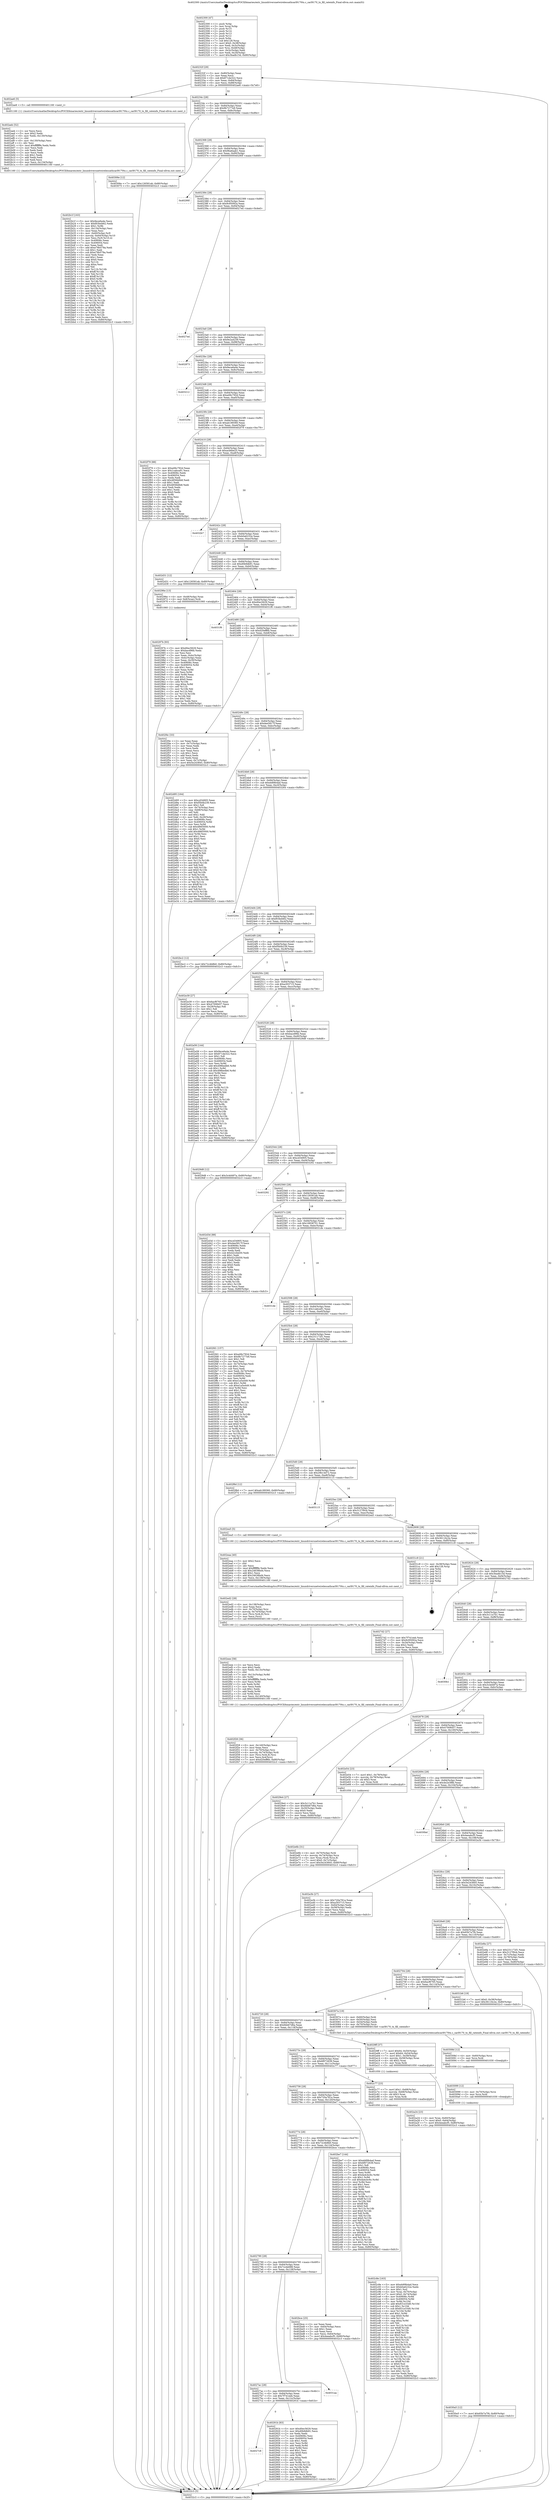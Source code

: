 digraph "0x402300" {
  label = "0x402300 (/mnt/c/Users/mathe/Desktop/tcc/POCII/binaries/extr_linuxdriversnetwirelessathcarl9170tx.c_carl9170_tx_fill_rateinfo_Final-ollvm.out::main(0))"
  labelloc = "t"
  node[shape=record]

  Entry [label="",width=0.3,height=0.3,shape=circle,fillcolor=black,style=filled]
  "0x40232f" [label="{
     0x40232f [29]\l
     | [instrs]\l
     &nbsp;&nbsp;0x40232f \<+3\>: mov -0x80(%rbp),%eax\l
     &nbsp;&nbsp;0x402332 \<+2\>: mov %eax,%ecx\l
     &nbsp;&nbsp;0x402334 \<+6\>: sub $0x871de322,%ecx\l
     &nbsp;&nbsp;0x40233a \<+6\>: mov %eax,-0x84(%rbp)\l
     &nbsp;&nbsp;0x402340 \<+6\>: mov %ecx,-0x88(%rbp)\l
     &nbsp;&nbsp;0x402346 \<+6\>: je 0000000000402ae6 \<main+0x7e6\>\l
  }"]
  "0x402ae6" [label="{
     0x402ae6 [5]\l
     | [instrs]\l
     &nbsp;&nbsp;0x402ae6 \<+5\>: call 0000000000401160 \<next_i\>\l
     | [calls]\l
     &nbsp;&nbsp;0x401160 \{1\} (/mnt/c/Users/mathe/Desktop/tcc/POCII/binaries/extr_linuxdriversnetwirelessathcarl9170tx.c_carl9170_tx_fill_rateinfo_Final-ollvm.out::next_i)\l
  }"]
  "0x40234c" [label="{
     0x40234c [28]\l
     | [instrs]\l
     &nbsp;&nbsp;0x40234c \<+5\>: jmp 0000000000402351 \<main+0x51\>\l
     &nbsp;&nbsp;0x402351 \<+6\>: mov -0x84(%rbp),%eax\l
     &nbsp;&nbsp;0x402357 \<+5\>: sub $0x9b7277e9,%eax\l
     &nbsp;&nbsp;0x40235c \<+6\>: mov %eax,-0x8c(%rbp)\l
     &nbsp;&nbsp;0x402362 \<+6\>: je 000000000040306e \<main+0xd6e\>\l
  }"]
  Exit [label="",width=0.3,height=0.3,shape=circle,fillcolor=black,style=filled,peripheries=2]
  "0x40306e" [label="{
     0x40306e [12]\l
     | [instrs]\l
     &nbsp;&nbsp;0x40306e \<+7\>: movl $0x126581ab,-0x80(%rbp)\l
     &nbsp;&nbsp;0x403075 \<+5\>: jmp 00000000004032c3 \<main+0xfc3\>\l
  }"]
  "0x402368" [label="{
     0x402368 [28]\l
     | [instrs]\l
     &nbsp;&nbsp;0x402368 \<+5\>: jmp 000000000040236d \<main+0x6d\>\l
     &nbsp;&nbsp;0x40236d \<+6\>: mov -0x84(%rbp),%eax\l
     &nbsp;&nbsp;0x402373 \<+5\>: sub $0x9ba6aab1,%eax\l
     &nbsp;&nbsp;0x402378 \<+6\>: mov %eax,-0x90(%rbp)\l
     &nbsp;&nbsp;0x40237e \<+6\>: je 000000000040290f \<main+0x60f\>\l
  }"]
  "0x4030a5" [label="{
     0x4030a5 [12]\l
     | [instrs]\l
     &nbsp;&nbsp;0x4030a5 \<+7\>: movl $0x65b7a7f4,-0x80(%rbp)\l
     &nbsp;&nbsp;0x4030ac \<+5\>: jmp 00000000004032c3 \<main+0xfc3\>\l
  }"]
  "0x40290f" [label="{
     0x40290f\l
  }", style=dashed]
  "0x402384" [label="{
     0x402384 [28]\l
     | [instrs]\l
     &nbsp;&nbsp;0x402384 \<+5\>: jmp 0000000000402389 \<main+0x89\>\l
     &nbsp;&nbsp;0x402389 \<+6\>: mov -0x84(%rbp),%eax\l
     &nbsp;&nbsp;0x40238f \<+5\>: sub $0x9c95092a,%eax\l
     &nbsp;&nbsp;0x402394 \<+6\>: mov %eax,-0x94(%rbp)\l
     &nbsp;&nbsp;0x40239a \<+6\>: je 00000000004027ed \<main+0x4ed\>\l
  }"]
  "0x403099" [label="{
     0x403099 [12]\l
     | [instrs]\l
     &nbsp;&nbsp;0x403099 \<+4\>: mov -0x70(%rbp),%rcx\l
     &nbsp;&nbsp;0x40309d \<+3\>: mov %rcx,%rdi\l
     &nbsp;&nbsp;0x4030a0 \<+5\>: call 0000000000401030 \<free@plt\>\l
     | [calls]\l
     &nbsp;&nbsp;0x401030 \{1\} (unknown)\l
  }"]
  "0x4027ed" [label="{
     0x4027ed\l
  }", style=dashed]
  "0x4023a0" [label="{
     0x4023a0 [28]\l
     | [instrs]\l
     &nbsp;&nbsp;0x4023a0 \<+5\>: jmp 00000000004023a5 \<main+0xa5\>\l
     &nbsp;&nbsp;0x4023a5 \<+6\>: mov -0x84(%rbp),%eax\l
     &nbsp;&nbsp;0x4023ab \<+5\>: sub $0x9e2a4239,%eax\l
     &nbsp;&nbsp;0x4023b0 \<+6\>: mov %eax,-0x98(%rbp)\l
     &nbsp;&nbsp;0x4023b6 \<+6\>: je 0000000000402873 \<main+0x573\>\l
  }"]
  "0x40308d" [label="{
     0x40308d [12]\l
     | [instrs]\l
     &nbsp;&nbsp;0x40308d \<+4\>: mov -0x60(%rbp),%rcx\l
     &nbsp;&nbsp;0x403091 \<+3\>: mov %rcx,%rdi\l
     &nbsp;&nbsp;0x403094 \<+5\>: call 0000000000401030 \<free@plt\>\l
     | [calls]\l
     &nbsp;&nbsp;0x401030 \{1\} (unknown)\l
  }"]
  "0x402873" [label="{
     0x402873\l
  }", style=dashed]
  "0x4023bc" [label="{
     0x4023bc [28]\l
     | [instrs]\l
     &nbsp;&nbsp;0x4023bc \<+5\>: jmp 00000000004023c1 \<main+0xc1\>\l
     &nbsp;&nbsp;0x4023c1 \<+6\>: mov -0x84(%rbp),%eax\l
     &nbsp;&nbsp;0x4023c7 \<+5\>: sub $0x9ece6a4e,%eax\l
     &nbsp;&nbsp;0x4023cc \<+6\>: mov %eax,-0x9c(%rbp)\l
     &nbsp;&nbsp;0x4023d2 \<+6\>: je 0000000000403212 \<main+0xf12\>\l
  }"]
  "0x402f28" [label="{
     0x402f28 [36]\l
     | [instrs]\l
     &nbsp;&nbsp;0x402f28 \<+6\>: mov -0x140(%rbp),%ecx\l
     &nbsp;&nbsp;0x402f2e \<+3\>: imul %eax,%ecx\l
     &nbsp;&nbsp;0x402f31 \<+4\>: mov -0x70(%rbp),%rsi\l
     &nbsp;&nbsp;0x402f35 \<+4\>: movslq -0x74(%rbp),%rdi\l
     &nbsp;&nbsp;0x402f39 \<+4\>: mov (%rsi,%rdi,8),%rsi\l
     &nbsp;&nbsp;0x402f3d \<+3\>: mov %ecx,0x4(%rsi)\l
     &nbsp;&nbsp;0x402f40 \<+7\>: movl $0xd20eff6b,-0x80(%rbp)\l
     &nbsp;&nbsp;0x402f47 \<+5\>: jmp 00000000004032c3 \<main+0xfc3\>\l
  }"]
  "0x403212" [label="{
     0x403212\l
  }", style=dashed]
  "0x4023d8" [label="{
     0x4023d8 [28]\l
     | [instrs]\l
     &nbsp;&nbsp;0x4023d8 \<+5\>: jmp 00000000004023dd \<main+0xdd\>\l
     &nbsp;&nbsp;0x4023dd \<+6\>: mov -0x84(%rbp),%eax\l
     &nbsp;&nbsp;0x4023e3 \<+5\>: sub $0xa06c792d,%eax\l
     &nbsp;&nbsp;0x4023e8 \<+6\>: mov %eax,-0xa0(%rbp)\l
     &nbsp;&nbsp;0x4023ee \<+6\>: je 000000000040329e \<main+0xf9e\>\l
  }"]
  "0x402eee" [label="{
     0x402eee [58]\l
     | [instrs]\l
     &nbsp;&nbsp;0x402eee \<+2\>: xor %ecx,%ecx\l
     &nbsp;&nbsp;0x402ef0 \<+5\>: mov $0x2,%edx\l
     &nbsp;&nbsp;0x402ef5 \<+6\>: mov %edx,-0x13c(%rbp)\l
     &nbsp;&nbsp;0x402efb \<+1\>: cltd\l
     &nbsp;&nbsp;0x402efc \<+7\>: mov -0x13c(%rbp),%r8d\l
     &nbsp;&nbsp;0x402f03 \<+3\>: idiv %r8d\l
     &nbsp;&nbsp;0x402f06 \<+6\>: imul $0xfffffffe,%edx,%edx\l
     &nbsp;&nbsp;0x402f0c \<+3\>: mov %ecx,%r9d\l
     &nbsp;&nbsp;0x402f0f \<+3\>: sub %edx,%r9d\l
     &nbsp;&nbsp;0x402f12 \<+2\>: mov %ecx,%edx\l
     &nbsp;&nbsp;0x402f14 \<+3\>: sub $0x1,%edx\l
     &nbsp;&nbsp;0x402f17 \<+3\>: add %edx,%r9d\l
     &nbsp;&nbsp;0x402f1a \<+3\>: sub %r9d,%ecx\l
     &nbsp;&nbsp;0x402f1d \<+6\>: mov %ecx,-0x140(%rbp)\l
     &nbsp;&nbsp;0x402f23 \<+5\>: call 0000000000401160 \<next_i\>\l
     | [calls]\l
     &nbsp;&nbsp;0x401160 \{1\} (/mnt/c/Users/mathe/Desktop/tcc/POCII/binaries/extr_linuxdriversnetwirelessathcarl9170tx.c_carl9170_tx_fill_rateinfo_Final-ollvm.out::next_i)\l
  }"]
  "0x40329e" [label="{
     0x40329e\l
  }", style=dashed]
  "0x4023f4" [label="{
     0x4023f4 [28]\l
     | [instrs]\l
     &nbsp;&nbsp;0x4023f4 \<+5\>: jmp 00000000004023f9 \<main+0xf9\>\l
     &nbsp;&nbsp;0x4023f9 \<+6\>: mov -0x84(%rbp),%eax\l
     &nbsp;&nbsp;0x4023ff \<+5\>: sub $0xab189360,%eax\l
     &nbsp;&nbsp;0x402404 \<+6\>: mov %eax,-0xa4(%rbp)\l
     &nbsp;&nbsp;0x40240a \<+6\>: je 0000000000402f79 \<main+0xc79\>\l
  }"]
  "0x402ed2" [label="{
     0x402ed2 [28]\l
     | [instrs]\l
     &nbsp;&nbsp;0x402ed2 \<+6\>: mov -0x138(%rbp),%ecx\l
     &nbsp;&nbsp;0x402ed8 \<+3\>: imul %eax,%ecx\l
     &nbsp;&nbsp;0x402edb \<+4\>: mov -0x70(%rbp),%rsi\l
     &nbsp;&nbsp;0x402edf \<+4\>: movslq -0x74(%rbp),%rdi\l
     &nbsp;&nbsp;0x402ee3 \<+4\>: mov (%rsi,%rdi,8),%rsi\l
     &nbsp;&nbsp;0x402ee7 \<+2\>: mov %ecx,(%rsi)\l
     &nbsp;&nbsp;0x402ee9 \<+5\>: call 0000000000401160 \<next_i\>\l
     | [calls]\l
     &nbsp;&nbsp;0x401160 \{1\} (/mnt/c/Users/mathe/Desktop/tcc/POCII/binaries/extr_linuxdriversnetwirelessathcarl9170tx.c_carl9170_tx_fill_rateinfo_Final-ollvm.out::next_i)\l
  }"]
  "0x402f79" [label="{
     0x402f79 [88]\l
     | [instrs]\l
     &nbsp;&nbsp;0x402f79 \<+5\>: mov $0xa06c792d,%eax\l
     &nbsp;&nbsp;0x402f7e \<+5\>: mov $0x1cabca91,%ecx\l
     &nbsp;&nbsp;0x402f83 \<+7\>: mov 0x40606c,%edx\l
     &nbsp;&nbsp;0x402f8a \<+7\>: mov 0x406054,%esi\l
     &nbsp;&nbsp;0x402f91 \<+2\>: mov %edx,%edi\l
     &nbsp;&nbsp;0x402f93 \<+6\>: add $0x4856b6b8,%edi\l
     &nbsp;&nbsp;0x402f99 \<+3\>: sub $0x1,%edi\l
     &nbsp;&nbsp;0x402f9c \<+6\>: sub $0x4856b6b8,%edi\l
     &nbsp;&nbsp;0x402fa2 \<+3\>: imul %edi,%edx\l
     &nbsp;&nbsp;0x402fa5 \<+3\>: and $0x1,%edx\l
     &nbsp;&nbsp;0x402fa8 \<+3\>: cmp $0x0,%edx\l
     &nbsp;&nbsp;0x402fab \<+4\>: sete %r8b\l
     &nbsp;&nbsp;0x402faf \<+3\>: cmp $0xa,%esi\l
     &nbsp;&nbsp;0x402fb2 \<+4\>: setl %r9b\l
     &nbsp;&nbsp;0x402fb6 \<+3\>: mov %r8b,%r10b\l
     &nbsp;&nbsp;0x402fb9 \<+3\>: and %r9b,%r10b\l
     &nbsp;&nbsp;0x402fbc \<+3\>: xor %r9b,%r8b\l
     &nbsp;&nbsp;0x402fbf \<+3\>: or %r8b,%r10b\l
     &nbsp;&nbsp;0x402fc2 \<+4\>: test $0x1,%r10b\l
     &nbsp;&nbsp;0x402fc6 \<+3\>: cmovne %ecx,%eax\l
     &nbsp;&nbsp;0x402fc9 \<+3\>: mov %eax,-0x80(%rbp)\l
     &nbsp;&nbsp;0x402fcc \<+5\>: jmp 00000000004032c3 \<main+0xfc3\>\l
  }"]
  "0x402410" [label="{
     0x402410 [28]\l
     | [instrs]\l
     &nbsp;&nbsp;0x402410 \<+5\>: jmp 0000000000402415 \<main+0x115\>\l
     &nbsp;&nbsp;0x402415 \<+6\>: mov -0x84(%rbp),%eax\l
     &nbsp;&nbsp;0x40241b \<+5\>: sub $0xacb6be25,%eax\l
     &nbsp;&nbsp;0x402420 \<+6\>: mov %eax,-0xa8(%rbp)\l
     &nbsp;&nbsp;0x402426 \<+6\>: je 00000000004032b7 \<main+0xfb7\>\l
  }"]
  "0x402eaa" [label="{
     0x402eaa [40]\l
     | [instrs]\l
     &nbsp;&nbsp;0x402eaa \<+5\>: mov $0x2,%ecx\l
     &nbsp;&nbsp;0x402eaf \<+1\>: cltd\l
     &nbsp;&nbsp;0x402eb0 \<+2\>: idiv %ecx\l
     &nbsp;&nbsp;0x402eb2 \<+6\>: imul $0xfffffffe,%edx,%ecx\l
     &nbsp;&nbsp;0x402eb8 \<+6\>: sub $0x24638bd4,%ecx\l
     &nbsp;&nbsp;0x402ebe \<+3\>: add $0x1,%ecx\l
     &nbsp;&nbsp;0x402ec1 \<+6\>: add $0x24638bd4,%ecx\l
     &nbsp;&nbsp;0x402ec7 \<+6\>: mov %ecx,-0x138(%rbp)\l
     &nbsp;&nbsp;0x402ecd \<+5\>: call 0000000000401160 \<next_i\>\l
     | [calls]\l
     &nbsp;&nbsp;0x401160 \{1\} (/mnt/c/Users/mathe/Desktop/tcc/POCII/binaries/extr_linuxdriversnetwirelessathcarl9170tx.c_carl9170_tx_fill_rateinfo_Final-ollvm.out::next_i)\l
  }"]
  "0x4032b7" [label="{
     0x4032b7\l
  }", style=dashed]
  "0x40242c" [label="{
     0x40242c [28]\l
     | [instrs]\l
     &nbsp;&nbsp;0x40242c \<+5\>: jmp 0000000000402431 \<main+0x131\>\l
     &nbsp;&nbsp;0x402431 \<+6\>: mov -0x84(%rbp),%eax\l
     &nbsp;&nbsp;0x402437 \<+5\>: sub $0xb0a6232e,%eax\l
     &nbsp;&nbsp;0x40243c \<+6\>: mov %eax,-0xac(%rbp)\l
     &nbsp;&nbsp;0x402442 \<+6\>: je 0000000000402d31 \<main+0xa31\>\l
  }"]
  "0x402e6b" [label="{
     0x402e6b [31]\l
     | [instrs]\l
     &nbsp;&nbsp;0x402e6b \<+4\>: mov -0x70(%rbp),%rdi\l
     &nbsp;&nbsp;0x402e6f \<+4\>: movslq -0x74(%rbp),%rcx\l
     &nbsp;&nbsp;0x402e73 \<+4\>: mov %rax,(%rdi,%rcx,8)\l
     &nbsp;&nbsp;0x402e77 \<+7\>: movl $0x0,-0x7c(%rbp)\l
     &nbsp;&nbsp;0x402e7e \<+7\>: movl $0x5e243845,-0x80(%rbp)\l
     &nbsp;&nbsp;0x402e85 \<+5\>: jmp 00000000004032c3 \<main+0xfc3\>\l
  }"]
  "0x402d31" [label="{
     0x402d31 [12]\l
     | [instrs]\l
     &nbsp;&nbsp;0x402d31 \<+7\>: movl $0x126581ab,-0x80(%rbp)\l
     &nbsp;&nbsp;0x402d38 \<+5\>: jmp 00000000004032c3 \<main+0xfc3\>\l
  }"]
  "0x402448" [label="{
     0x402448 [28]\l
     | [instrs]\l
     &nbsp;&nbsp;0x402448 \<+5\>: jmp 000000000040244d \<main+0x14d\>\l
     &nbsp;&nbsp;0x40244d \<+6\>: mov -0x84(%rbp),%eax\l
     &nbsp;&nbsp;0x402453 \<+5\>: sub $0xd0b9db91,%eax\l
     &nbsp;&nbsp;0x402458 \<+6\>: mov %eax,-0xb0(%rbp)\l
     &nbsp;&nbsp;0x40245e \<+6\>: je 000000000040296e \<main+0x66e\>\l
  }"]
  "0x402c8e" [label="{
     0x402c8e [163]\l
     | [instrs]\l
     &nbsp;&nbsp;0x402c8e \<+5\>: mov $0xeb89b4ad,%ecx\l
     &nbsp;&nbsp;0x402c93 \<+5\>: mov $0xb0a6232e,%edx\l
     &nbsp;&nbsp;0x402c98 \<+3\>: mov $0x1,%sil\l
     &nbsp;&nbsp;0x402c9b \<+4\>: mov %rax,-0x70(%rbp)\l
     &nbsp;&nbsp;0x402c9f \<+7\>: movl $0x0,-0x74(%rbp)\l
     &nbsp;&nbsp;0x402ca6 \<+8\>: mov 0x40606c,%r8d\l
     &nbsp;&nbsp;0x402cae \<+8\>: mov 0x406054,%r9d\l
     &nbsp;&nbsp;0x402cb6 \<+3\>: mov %r8d,%r10d\l
     &nbsp;&nbsp;0x402cb9 \<+7\>: add $0x831e33d0,%r10d\l
     &nbsp;&nbsp;0x402cc0 \<+4\>: sub $0x1,%r10d\l
     &nbsp;&nbsp;0x402cc4 \<+7\>: sub $0x831e33d0,%r10d\l
     &nbsp;&nbsp;0x402ccb \<+4\>: imul %r10d,%r8d\l
     &nbsp;&nbsp;0x402ccf \<+4\>: and $0x1,%r8d\l
     &nbsp;&nbsp;0x402cd3 \<+4\>: cmp $0x0,%r8d\l
     &nbsp;&nbsp;0x402cd7 \<+4\>: sete %r11b\l
     &nbsp;&nbsp;0x402cdb \<+4\>: cmp $0xa,%r9d\l
     &nbsp;&nbsp;0x402cdf \<+3\>: setl %bl\l
     &nbsp;&nbsp;0x402ce2 \<+3\>: mov %r11b,%r14b\l
     &nbsp;&nbsp;0x402ce5 \<+4\>: xor $0xff,%r14b\l
     &nbsp;&nbsp;0x402ce9 \<+3\>: mov %bl,%r15b\l
     &nbsp;&nbsp;0x402cec \<+4\>: xor $0xff,%r15b\l
     &nbsp;&nbsp;0x402cf0 \<+4\>: xor $0x0,%sil\l
     &nbsp;&nbsp;0x402cf4 \<+3\>: mov %r14b,%r12b\l
     &nbsp;&nbsp;0x402cf7 \<+4\>: and $0x0,%r12b\l
     &nbsp;&nbsp;0x402cfb \<+3\>: and %sil,%r11b\l
     &nbsp;&nbsp;0x402cfe \<+3\>: mov %r15b,%r13b\l
     &nbsp;&nbsp;0x402d01 \<+4\>: and $0x0,%r13b\l
     &nbsp;&nbsp;0x402d05 \<+3\>: and %sil,%bl\l
     &nbsp;&nbsp;0x402d08 \<+3\>: or %r11b,%r12b\l
     &nbsp;&nbsp;0x402d0b \<+3\>: or %bl,%r13b\l
     &nbsp;&nbsp;0x402d0e \<+3\>: xor %r13b,%r12b\l
     &nbsp;&nbsp;0x402d11 \<+3\>: or %r15b,%r14b\l
     &nbsp;&nbsp;0x402d14 \<+4\>: xor $0xff,%r14b\l
     &nbsp;&nbsp;0x402d18 \<+4\>: or $0x0,%sil\l
     &nbsp;&nbsp;0x402d1c \<+3\>: and %sil,%r14b\l
     &nbsp;&nbsp;0x402d1f \<+3\>: or %r14b,%r12b\l
     &nbsp;&nbsp;0x402d22 \<+4\>: test $0x1,%r12b\l
     &nbsp;&nbsp;0x402d26 \<+3\>: cmovne %edx,%ecx\l
     &nbsp;&nbsp;0x402d29 \<+3\>: mov %ecx,-0x80(%rbp)\l
     &nbsp;&nbsp;0x402d2c \<+5\>: jmp 00000000004032c3 \<main+0xfc3\>\l
  }"]
  "0x40296e" [label="{
     0x40296e [13]\l
     | [instrs]\l
     &nbsp;&nbsp;0x40296e \<+4\>: mov -0x48(%rbp),%rax\l
     &nbsp;&nbsp;0x402972 \<+4\>: mov 0x8(%rax),%rdi\l
     &nbsp;&nbsp;0x402976 \<+5\>: call 0000000000401060 \<atoi@plt\>\l
     | [calls]\l
     &nbsp;&nbsp;0x401060 \{1\} (unknown)\l
  }"]
  "0x402464" [label="{
     0x402464 [28]\l
     | [instrs]\l
     &nbsp;&nbsp;0x402464 \<+5\>: jmp 0000000000402469 \<main+0x169\>\l
     &nbsp;&nbsp;0x402469 \<+6\>: mov -0x84(%rbp),%eax\l
     &nbsp;&nbsp;0x40246f \<+5\>: sub $0xd0ec5629,%eax\l
     &nbsp;&nbsp;0x402474 \<+6\>: mov %eax,-0xb4(%rbp)\l
     &nbsp;&nbsp;0x40247a \<+6\>: je 00000000004031f6 \<main+0xef6\>\l
  }"]
  "0x402b1f" [label="{
     0x402b1f [163]\l
     | [instrs]\l
     &nbsp;&nbsp;0x402b1f \<+5\>: mov $0x9ece6a4e,%ecx\l
     &nbsp;&nbsp;0x402b24 \<+5\>: mov $0xf03bd462,%edx\l
     &nbsp;&nbsp;0x402b29 \<+3\>: mov $0x1,%r8b\l
     &nbsp;&nbsp;0x402b2c \<+6\>: mov -0x134(%rbp),%esi\l
     &nbsp;&nbsp;0x402b32 \<+3\>: imul %eax,%esi\l
     &nbsp;&nbsp;0x402b35 \<+4\>: mov -0x60(%rbp),%r9\l
     &nbsp;&nbsp;0x402b39 \<+4\>: movslq -0x64(%rbp),%r10\l
     &nbsp;&nbsp;0x402b3d \<+4\>: mov %esi,(%r9,%r10,4)\l
     &nbsp;&nbsp;0x402b41 \<+7\>: mov 0x40606c,%eax\l
     &nbsp;&nbsp;0x402b48 \<+7\>: mov 0x406054,%esi\l
     &nbsp;&nbsp;0x402b4f \<+2\>: mov %eax,%edi\l
     &nbsp;&nbsp;0x402b51 \<+6\>: add $0xe78b578a,%edi\l
     &nbsp;&nbsp;0x402b57 \<+3\>: sub $0x1,%edi\l
     &nbsp;&nbsp;0x402b5a \<+6\>: sub $0xe78b578a,%edi\l
     &nbsp;&nbsp;0x402b60 \<+3\>: imul %edi,%eax\l
     &nbsp;&nbsp;0x402b63 \<+3\>: and $0x1,%eax\l
     &nbsp;&nbsp;0x402b66 \<+3\>: cmp $0x0,%eax\l
     &nbsp;&nbsp;0x402b69 \<+4\>: sete %r11b\l
     &nbsp;&nbsp;0x402b6d \<+3\>: cmp $0xa,%esi\l
     &nbsp;&nbsp;0x402b70 \<+3\>: setl %bl\l
     &nbsp;&nbsp;0x402b73 \<+3\>: mov %r11b,%r14b\l
     &nbsp;&nbsp;0x402b76 \<+4\>: xor $0xff,%r14b\l
     &nbsp;&nbsp;0x402b7a \<+3\>: mov %bl,%r15b\l
     &nbsp;&nbsp;0x402b7d \<+4\>: xor $0xff,%r15b\l
     &nbsp;&nbsp;0x402b81 \<+4\>: xor $0x0,%r8b\l
     &nbsp;&nbsp;0x402b85 \<+3\>: mov %r14b,%r12b\l
     &nbsp;&nbsp;0x402b88 \<+4\>: and $0x0,%r12b\l
     &nbsp;&nbsp;0x402b8c \<+3\>: and %r8b,%r11b\l
     &nbsp;&nbsp;0x402b8f \<+3\>: mov %r15b,%r13b\l
     &nbsp;&nbsp;0x402b92 \<+4\>: and $0x0,%r13b\l
     &nbsp;&nbsp;0x402b96 \<+3\>: and %r8b,%bl\l
     &nbsp;&nbsp;0x402b99 \<+3\>: or %r11b,%r12b\l
     &nbsp;&nbsp;0x402b9c \<+3\>: or %bl,%r13b\l
     &nbsp;&nbsp;0x402b9f \<+3\>: xor %r13b,%r12b\l
     &nbsp;&nbsp;0x402ba2 \<+3\>: or %r15b,%r14b\l
     &nbsp;&nbsp;0x402ba5 \<+4\>: xor $0xff,%r14b\l
     &nbsp;&nbsp;0x402ba9 \<+4\>: or $0x0,%r8b\l
     &nbsp;&nbsp;0x402bad \<+3\>: and %r8b,%r14b\l
     &nbsp;&nbsp;0x402bb0 \<+3\>: or %r14b,%r12b\l
     &nbsp;&nbsp;0x402bb3 \<+4\>: test $0x1,%r12b\l
     &nbsp;&nbsp;0x402bb7 \<+3\>: cmovne %edx,%ecx\l
     &nbsp;&nbsp;0x402bba \<+3\>: mov %ecx,-0x80(%rbp)\l
     &nbsp;&nbsp;0x402bbd \<+5\>: jmp 00000000004032c3 \<main+0xfc3\>\l
  }"]
  "0x4031f6" [label="{
     0x4031f6\l
  }", style=dashed]
  "0x402480" [label="{
     0x402480 [28]\l
     | [instrs]\l
     &nbsp;&nbsp;0x402480 \<+5\>: jmp 0000000000402485 \<main+0x185\>\l
     &nbsp;&nbsp;0x402485 \<+6\>: mov -0x84(%rbp),%eax\l
     &nbsp;&nbsp;0x40248b \<+5\>: sub $0xd20eff6b,%eax\l
     &nbsp;&nbsp;0x402490 \<+6\>: mov %eax,-0xb8(%rbp)\l
     &nbsp;&nbsp;0x402496 \<+6\>: je 0000000000402f4c \<main+0xc4c\>\l
  }"]
  "0x402aeb" [label="{
     0x402aeb [52]\l
     | [instrs]\l
     &nbsp;&nbsp;0x402aeb \<+2\>: xor %ecx,%ecx\l
     &nbsp;&nbsp;0x402aed \<+5\>: mov $0x2,%edx\l
     &nbsp;&nbsp;0x402af2 \<+6\>: mov %edx,-0x130(%rbp)\l
     &nbsp;&nbsp;0x402af8 \<+1\>: cltd\l
     &nbsp;&nbsp;0x402af9 \<+6\>: mov -0x130(%rbp),%esi\l
     &nbsp;&nbsp;0x402aff \<+2\>: idiv %esi\l
     &nbsp;&nbsp;0x402b01 \<+6\>: imul $0xfffffffe,%edx,%edx\l
     &nbsp;&nbsp;0x402b07 \<+2\>: mov %ecx,%edi\l
     &nbsp;&nbsp;0x402b09 \<+2\>: sub %edx,%edi\l
     &nbsp;&nbsp;0x402b0b \<+2\>: mov %ecx,%edx\l
     &nbsp;&nbsp;0x402b0d \<+3\>: sub $0x1,%edx\l
     &nbsp;&nbsp;0x402b10 \<+2\>: add %edx,%edi\l
     &nbsp;&nbsp;0x402b12 \<+2\>: sub %edi,%ecx\l
     &nbsp;&nbsp;0x402b14 \<+6\>: mov %ecx,-0x134(%rbp)\l
     &nbsp;&nbsp;0x402b1a \<+5\>: call 0000000000401160 \<next_i\>\l
     | [calls]\l
     &nbsp;&nbsp;0x401160 \{1\} (/mnt/c/Users/mathe/Desktop/tcc/POCII/binaries/extr_linuxdriversnetwirelessathcarl9170tx.c_carl9170_tx_fill_rateinfo_Final-ollvm.out::next_i)\l
  }"]
  "0x402f4c" [label="{
     0x402f4c [33]\l
     | [instrs]\l
     &nbsp;&nbsp;0x402f4c \<+2\>: xor %eax,%eax\l
     &nbsp;&nbsp;0x402f4e \<+3\>: mov -0x7c(%rbp),%ecx\l
     &nbsp;&nbsp;0x402f51 \<+2\>: mov %eax,%edx\l
     &nbsp;&nbsp;0x402f53 \<+2\>: sub %ecx,%edx\l
     &nbsp;&nbsp;0x402f55 \<+2\>: mov %eax,%ecx\l
     &nbsp;&nbsp;0x402f57 \<+3\>: sub $0x1,%ecx\l
     &nbsp;&nbsp;0x402f5a \<+2\>: add %ecx,%edx\l
     &nbsp;&nbsp;0x402f5c \<+2\>: sub %edx,%eax\l
     &nbsp;&nbsp;0x402f5e \<+3\>: mov %eax,-0x7c(%rbp)\l
     &nbsp;&nbsp;0x402f61 \<+7\>: movl $0x5e243845,-0x80(%rbp)\l
     &nbsp;&nbsp;0x402f68 \<+5\>: jmp 00000000004032c3 \<main+0xfc3\>\l
  }"]
  "0x40249c" [label="{
     0x40249c [28]\l
     | [instrs]\l
     &nbsp;&nbsp;0x40249c \<+5\>: jmp 00000000004024a1 \<main+0x1a1\>\l
     &nbsp;&nbsp;0x4024a1 \<+6\>: mov -0x84(%rbp),%eax\l
     &nbsp;&nbsp;0x4024a7 \<+5\>: sub $0xdee5817f,%eax\l
     &nbsp;&nbsp;0x4024ac \<+6\>: mov %eax,-0xbc(%rbp)\l
     &nbsp;&nbsp;0x4024b2 \<+6\>: je 0000000000402d95 \<main+0xa95\>\l
  }"]
  "0x402a24" [label="{
     0x402a24 [23]\l
     | [instrs]\l
     &nbsp;&nbsp;0x402a24 \<+4\>: mov %rax,-0x60(%rbp)\l
     &nbsp;&nbsp;0x402a28 \<+7\>: movl $0x0,-0x64(%rbp)\l
     &nbsp;&nbsp;0x402a2f \<+7\>: movl $0x4eeabcf5,-0x80(%rbp)\l
     &nbsp;&nbsp;0x402a36 \<+5\>: jmp 00000000004032c3 \<main+0xfc3\>\l
  }"]
  "0x402d95" [label="{
     0x402d95 [164]\l
     | [instrs]\l
     &nbsp;&nbsp;0x402d95 \<+5\>: mov $0xcd34905,%eax\l
     &nbsp;&nbsp;0x402d9a \<+5\>: mov $0xf5b0b239,%ecx\l
     &nbsp;&nbsp;0x402d9f \<+2\>: mov $0x1,%dl\l
     &nbsp;&nbsp;0x402da1 \<+3\>: mov -0x74(%rbp),%esi\l
     &nbsp;&nbsp;0x402da4 \<+3\>: cmp -0x68(%rbp),%esi\l
     &nbsp;&nbsp;0x402da7 \<+4\>: setl %dil\l
     &nbsp;&nbsp;0x402dab \<+4\>: and $0x1,%dil\l
     &nbsp;&nbsp;0x402daf \<+4\>: mov %dil,-0x29(%rbp)\l
     &nbsp;&nbsp;0x402db3 \<+7\>: mov 0x40606c,%esi\l
     &nbsp;&nbsp;0x402dba \<+8\>: mov 0x406054,%r8d\l
     &nbsp;&nbsp;0x402dc2 \<+3\>: mov %esi,%r9d\l
     &nbsp;&nbsp;0x402dc5 \<+7\>: sub $0x486f3000,%r9d\l
     &nbsp;&nbsp;0x402dcc \<+4\>: sub $0x1,%r9d\l
     &nbsp;&nbsp;0x402dd0 \<+7\>: add $0x486f3000,%r9d\l
     &nbsp;&nbsp;0x402dd7 \<+4\>: imul %r9d,%esi\l
     &nbsp;&nbsp;0x402ddb \<+3\>: and $0x1,%esi\l
     &nbsp;&nbsp;0x402dde \<+3\>: cmp $0x0,%esi\l
     &nbsp;&nbsp;0x402de1 \<+4\>: sete %dil\l
     &nbsp;&nbsp;0x402de5 \<+4\>: cmp $0xa,%r8d\l
     &nbsp;&nbsp;0x402de9 \<+4\>: setl %r10b\l
     &nbsp;&nbsp;0x402ded \<+3\>: mov %dil,%r11b\l
     &nbsp;&nbsp;0x402df0 \<+4\>: xor $0xff,%r11b\l
     &nbsp;&nbsp;0x402df4 \<+3\>: mov %r10b,%bl\l
     &nbsp;&nbsp;0x402df7 \<+3\>: xor $0xff,%bl\l
     &nbsp;&nbsp;0x402dfa \<+3\>: xor $0x0,%dl\l
     &nbsp;&nbsp;0x402dfd \<+3\>: mov %r11b,%r14b\l
     &nbsp;&nbsp;0x402e00 \<+4\>: and $0x0,%r14b\l
     &nbsp;&nbsp;0x402e04 \<+3\>: and %dl,%dil\l
     &nbsp;&nbsp;0x402e07 \<+3\>: mov %bl,%r15b\l
     &nbsp;&nbsp;0x402e0a \<+4\>: and $0x0,%r15b\l
     &nbsp;&nbsp;0x402e0e \<+3\>: and %dl,%r10b\l
     &nbsp;&nbsp;0x402e11 \<+3\>: or %dil,%r14b\l
     &nbsp;&nbsp;0x402e14 \<+3\>: or %r10b,%r15b\l
     &nbsp;&nbsp;0x402e17 \<+3\>: xor %r15b,%r14b\l
     &nbsp;&nbsp;0x402e1a \<+3\>: or %bl,%r11b\l
     &nbsp;&nbsp;0x402e1d \<+4\>: xor $0xff,%r11b\l
     &nbsp;&nbsp;0x402e21 \<+3\>: or $0x0,%dl\l
     &nbsp;&nbsp;0x402e24 \<+3\>: and %dl,%r11b\l
     &nbsp;&nbsp;0x402e27 \<+3\>: or %r11b,%r14b\l
     &nbsp;&nbsp;0x402e2a \<+4\>: test $0x1,%r14b\l
     &nbsp;&nbsp;0x402e2e \<+3\>: cmovne %ecx,%eax\l
     &nbsp;&nbsp;0x402e31 \<+3\>: mov %eax,-0x80(%rbp)\l
     &nbsp;&nbsp;0x402e34 \<+5\>: jmp 00000000004032c3 \<main+0xfc3\>\l
  }"]
  "0x4024b8" [label="{
     0x4024b8 [28]\l
     | [instrs]\l
     &nbsp;&nbsp;0x4024b8 \<+5\>: jmp 00000000004024bd \<main+0x1bd\>\l
     &nbsp;&nbsp;0x4024bd \<+6\>: mov -0x84(%rbp),%eax\l
     &nbsp;&nbsp;0x4024c3 \<+5\>: sub $0xeb89b4ad,%eax\l
     &nbsp;&nbsp;0x4024c8 \<+6\>: mov %eax,-0xc0(%rbp)\l
     &nbsp;&nbsp;0x4024ce \<+6\>: je 0000000000403264 \<main+0xf64\>\l
  }"]
  "0x40297b" [label="{
     0x40297b [93]\l
     | [instrs]\l
     &nbsp;&nbsp;0x40297b \<+5\>: mov $0xd0ec5629,%ecx\l
     &nbsp;&nbsp;0x402980 \<+5\>: mov $0xbacd96b,%edx\l
     &nbsp;&nbsp;0x402985 \<+2\>: xor %esi,%esi\l
     &nbsp;&nbsp;0x402987 \<+3\>: mov %eax,-0x4c(%rbp)\l
     &nbsp;&nbsp;0x40298a \<+3\>: mov -0x4c(%rbp),%eax\l
     &nbsp;&nbsp;0x40298d \<+3\>: mov %eax,-0x30(%rbp)\l
     &nbsp;&nbsp;0x402990 \<+7\>: mov 0x40606c,%eax\l
     &nbsp;&nbsp;0x402997 \<+8\>: mov 0x406054,%r8d\l
     &nbsp;&nbsp;0x40299f \<+3\>: sub $0x1,%esi\l
     &nbsp;&nbsp;0x4029a2 \<+3\>: mov %eax,%r9d\l
     &nbsp;&nbsp;0x4029a5 \<+3\>: add %esi,%r9d\l
     &nbsp;&nbsp;0x4029a8 \<+4\>: imul %r9d,%eax\l
     &nbsp;&nbsp;0x4029ac \<+3\>: and $0x1,%eax\l
     &nbsp;&nbsp;0x4029af \<+3\>: cmp $0x0,%eax\l
     &nbsp;&nbsp;0x4029b2 \<+4\>: sete %r10b\l
     &nbsp;&nbsp;0x4029b6 \<+4\>: cmp $0xa,%r8d\l
     &nbsp;&nbsp;0x4029ba \<+4\>: setl %r11b\l
     &nbsp;&nbsp;0x4029be \<+3\>: mov %r10b,%bl\l
     &nbsp;&nbsp;0x4029c1 \<+3\>: and %r11b,%bl\l
     &nbsp;&nbsp;0x4029c4 \<+3\>: xor %r11b,%r10b\l
     &nbsp;&nbsp;0x4029c7 \<+3\>: or %r10b,%bl\l
     &nbsp;&nbsp;0x4029ca \<+3\>: test $0x1,%bl\l
     &nbsp;&nbsp;0x4029cd \<+3\>: cmovne %edx,%ecx\l
     &nbsp;&nbsp;0x4029d0 \<+3\>: mov %ecx,-0x80(%rbp)\l
     &nbsp;&nbsp;0x4029d3 \<+5\>: jmp 00000000004032c3 \<main+0xfc3\>\l
  }"]
  "0x403264" [label="{
     0x403264\l
  }", style=dashed]
  "0x4024d4" [label="{
     0x4024d4 [28]\l
     | [instrs]\l
     &nbsp;&nbsp;0x4024d4 \<+5\>: jmp 00000000004024d9 \<main+0x1d9\>\l
     &nbsp;&nbsp;0x4024d9 \<+6\>: mov -0x84(%rbp),%eax\l
     &nbsp;&nbsp;0x4024df \<+5\>: sub $0xf03bd462,%eax\l
     &nbsp;&nbsp;0x4024e4 \<+6\>: mov %eax,-0xc4(%rbp)\l
     &nbsp;&nbsp;0x4024ea \<+6\>: je 0000000000402bc2 \<main+0x8c2\>\l
  }"]
  "0x4027c8" [label="{
     0x4027c8\l
  }", style=dashed]
  "0x402bc2" [label="{
     0x402bc2 [12]\l
     | [instrs]\l
     &nbsp;&nbsp;0x402bc2 \<+7\>: movl $0x72c4b8b0,-0x80(%rbp)\l
     &nbsp;&nbsp;0x402bc9 \<+5\>: jmp 00000000004032c3 \<main+0xfc3\>\l
  }"]
  "0x4024f0" [label="{
     0x4024f0 [28]\l
     | [instrs]\l
     &nbsp;&nbsp;0x4024f0 \<+5\>: jmp 00000000004024f5 \<main+0x1f5\>\l
     &nbsp;&nbsp;0x4024f5 \<+6\>: mov -0x84(%rbp),%eax\l
     &nbsp;&nbsp;0x4024fb \<+5\>: sub $0xf5b0b239,%eax\l
     &nbsp;&nbsp;0x402500 \<+6\>: mov %eax,-0xc8(%rbp)\l
     &nbsp;&nbsp;0x402506 \<+6\>: je 0000000000402e39 \<main+0xb39\>\l
  }"]
  "0x40291b" [label="{
     0x40291b [83]\l
     | [instrs]\l
     &nbsp;&nbsp;0x40291b \<+5\>: mov $0xd0ec5629,%eax\l
     &nbsp;&nbsp;0x402920 \<+5\>: mov $0xd0b9db91,%ecx\l
     &nbsp;&nbsp;0x402925 \<+2\>: xor %edx,%edx\l
     &nbsp;&nbsp;0x402927 \<+7\>: mov 0x40606c,%esi\l
     &nbsp;&nbsp;0x40292e \<+7\>: mov 0x406054,%edi\l
     &nbsp;&nbsp;0x402935 \<+3\>: sub $0x1,%edx\l
     &nbsp;&nbsp;0x402938 \<+3\>: mov %esi,%r8d\l
     &nbsp;&nbsp;0x40293b \<+3\>: add %edx,%r8d\l
     &nbsp;&nbsp;0x40293e \<+4\>: imul %r8d,%esi\l
     &nbsp;&nbsp;0x402942 \<+3\>: and $0x1,%esi\l
     &nbsp;&nbsp;0x402945 \<+3\>: cmp $0x0,%esi\l
     &nbsp;&nbsp;0x402948 \<+4\>: sete %r9b\l
     &nbsp;&nbsp;0x40294c \<+3\>: cmp $0xa,%edi\l
     &nbsp;&nbsp;0x40294f \<+4\>: setl %r10b\l
     &nbsp;&nbsp;0x402953 \<+3\>: mov %r9b,%r11b\l
     &nbsp;&nbsp;0x402956 \<+3\>: and %r10b,%r11b\l
     &nbsp;&nbsp;0x402959 \<+3\>: xor %r10b,%r9b\l
     &nbsp;&nbsp;0x40295c \<+3\>: or %r9b,%r11b\l
     &nbsp;&nbsp;0x40295f \<+4\>: test $0x1,%r11b\l
     &nbsp;&nbsp;0x402963 \<+3\>: cmovne %ecx,%eax\l
     &nbsp;&nbsp;0x402966 \<+3\>: mov %eax,-0x80(%rbp)\l
     &nbsp;&nbsp;0x402969 \<+5\>: jmp 00000000004032c3 \<main+0xfc3\>\l
  }"]
  "0x402e39" [label="{
     0x402e39 [27]\l
     | [instrs]\l
     &nbsp;&nbsp;0x402e39 \<+5\>: mov $0x6acf6765,%eax\l
     &nbsp;&nbsp;0x402e3e \<+5\>: mov $0x47008457,%ecx\l
     &nbsp;&nbsp;0x402e43 \<+3\>: mov -0x29(%rbp),%dl\l
     &nbsp;&nbsp;0x402e46 \<+3\>: test $0x1,%dl\l
     &nbsp;&nbsp;0x402e49 \<+3\>: cmovne %ecx,%eax\l
     &nbsp;&nbsp;0x402e4c \<+3\>: mov %eax,-0x80(%rbp)\l
     &nbsp;&nbsp;0x402e4f \<+5\>: jmp 00000000004032c3 \<main+0xfc3\>\l
  }"]
  "0x40250c" [label="{
     0x40250c [28]\l
     | [instrs]\l
     &nbsp;&nbsp;0x40250c \<+5\>: jmp 0000000000402511 \<main+0x211\>\l
     &nbsp;&nbsp;0x402511 \<+6\>: mov -0x84(%rbp),%eax\l
     &nbsp;&nbsp;0x402517 \<+5\>: sub $0xa303715,%eax\l
     &nbsp;&nbsp;0x40251c \<+6\>: mov %eax,-0xcc(%rbp)\l
     &nbsp;&nbsp;0x402522 \<+6\>: je 0000000000402a56 \<main+0x756\>\l
  }"]
  "0x4027ac" [label="{
     0x4027ac [28]\l
     | [instrs]\l
     &nbsp;&nbsp;0x4027ac \<+5\>: jmp 00000000004027b1 \<main+0x4b1\>\l
     &nbsp;&nbsp;0x4027b1 \<+6\>: mov -0x84(%rbp),%eax\l
     &nbsp;&nbsp;0x4027b7 \<+5\>: sub $0x7f741eeb,%eax\l
     &nbsp;&nbsp;0x4027bc \<+6\>: mov %eax,-0x12c(%rbp)\l
     &nbsp;&nbsp;0x4027c2 \<+6\>: je 000000000040291b \<main+0x61b\>\l
  }"]
  "0x402a56" [label="{
     0x402a56 [144]\l
     | [instrs]\l
     &nbsp;&nbsp;0x402a56 \<+5\>: mov $0x9ece6a4e,%eax\l
     &nbsp;&nbsp;0x402a5b \<+5\>: mov $0x871de322,%ecx\l
     &nbsp;&nbsp;0x402a60 \<+2\>: mov $0x1,%dl\l
     &nbsp;&nbsp;0x402a62 \<+7\>: mov 0x40606c,%esi\l
     &nbsp;&nbsp;0x402a69 \<+7\>: mov 0x406054,%edi\l
     &nbsp;&nbsp;0x402a70 \<+3\>: mov %esi,%r8d\l
     &nbsp;&nbsp;0x402a73 \<+7\>: add $0x498bedb6,%r8d\l
     &nbsp;&nbsp;0x402a7a \<+4\>: sub $0x1,%r8d\l
     &nbsp;&nbsp;0x402a7e \<+7\>: sub $0x498bedb6,%r8d\l
     &nbsp;&nbsp;0x402a85 \<+4\>: imul %r8d,%esi\l
     &nbsp;&nbsp;0x402a89 \<+3\>: and $0x1,%esi\l
     &nbsp;&nbsp;0x402a8c \<+3\>: cmp $0x0,%esi\l
     &nbsp;&nbsp;0x402a8f \<+4\>: sete %r9b\l
     &nbsp;&nbsp;0x402a93 \<+3\>: cmp $0xa,%edi\l
     &nbsp;&nbsp;0x402a96 \<+4\>: setl %r10b\l
     &nbsp;&nbsp;0x402a9a \<+3\>: mov %r9b,%r11b\l
     &nbsp;&nbsp;0x402a9d \<+4\>: xor $0xff,%r11b\l
     &nbsp;&nbsp;0x402aa1 \<+3\>: mov %r10b,%bl\l
     &nbsp;&nbsp;0x402aa4 \<+3\>: xor $0xff,%bl\l
     &nbsp;&nbsp;0x402aa7 \<+3\>: xor $0x1,%dl\l
     &nbsp;&nbsp;0x402aaa \<+3\>: mov %r11b,%r14b\l
     &nbsp;&nbsp;0x402aad \<+4\>: and $0xff,%r14b\l
     &nbsp;&nbsp;0x402ab1 \<+3\>: and %dl,%r9b\l
     &nbsp;&nbsp;0x402ab4 \<+3\>: mov %bl,%r15b\l
     &nbsp;&nbsp;0x402ab7 \<+4\>: and $0xff,%r15b\l
     &nbsp;&nbsp;0x402abb \<+3\>: and %dl,%r10b\l
     &nbsp;&nbsp;0x402abe \<+3\>: or %r9b,%r14b\l
     &nbsp;&nbsp;0x402ac1 \<+3\>: or %r10b,%r15b\l
     &nbsp;&nbsp;0x402ac4 \<+3\>: xor %r15b,%r14b\l
     &nbsp;&nbsp;0x402ac7 \<+3\>: or %bl,%r11b\l
     &nbsp;&nbsp;0x402aca \<+4\>: xor $0xff,%r11b\l
     &nbsp;&nbsp;0x402ace \<+3\>: or $0x1,%dl\l
     &nbsp;&nbsp;0x402ad1 \<+3\>: and %dl,%r11b\l
     &nbsp;&nbsp;0x402ad4 \<+3\>: or %r11b,%r14b\l
     &nbsp;&nbsp;0x402ad7 \<+4\>: test $0x1,%r14b\l
     &nbsp;&nbsp;0x402adb \<+3\>: cmovne %ecx,%eax\l
     &nbsp;&nbsp;0x402ade \<+3\>: mov %eax,-0x80(%rbp)\l
     &nbsp;&nbsp;0x402ae1 \<+5\>: jmp 00000000004032c3 \<main+0xfc3\>\l
  }"]
  "0x402528" [label="{
     0x402528 [28]\l
     | [instrs]\l
     &nbsp;&nbsp;0x402528 \<+5\>: jmp 000000000040252d \<main+0x22d\>\l
     &nbsp;&nbsp;0x40252d \<+6\>: mov -0x84(%rbp),%eax\l
     &nbsp;&nbsp;0x402533 \<+5\>: sub $0xbacd96b,%eax\l
     &nbsp;&nbsp;0x402538 \<+6\>: mov %eax,-0xd0(%rbp)\l
     &nbsp;&nbsp;0x40253e \<+6\>: je 00000000004029d8 \<main+0x6d8\>\l
  }"]
  "0x4031aa" [label="{
     0x4031aa\l
  }", style=dashed]
  "0x4029d8" [label="{
     0x4029d8 [12]\l
     | [instrs]\l
     &nbsp;&nbsp;0x4029d8 \<+7\>: movl $0x3c4d497a,-0x80(%rbp)\l
     &nbsp;&nbsp;0x4029df \<+5\>: jmp 00000000004032c3 \<main+0xfc3\>\l
  }"]
  "0x402544" [label="{
     0x402544 [28]\l
     | [instrs]\l
     &nbsp;&nbsp;0x402544 \<+5\>: jmp 0000000000402549 \<main+0x249\>\l
     &nbsp;&nbsp;0x402549 \<+6\>: mov -0x84(%rbp),%eax\l
     &nbsp;&nbsp;0x40254f \<+5\>: sub $0xcd34905,%eax\l
     &nbsp;&nbsp;0x402554 \<+6\>: mov %eax,-0xd4(%rbp)\l
     &nbsp;&nbsp;0x40255a \<+6\>: je 0000000000403292 \<main+0xf92\>\l
  }"]
  "0x402790" [label="{
     0x402790 [28]\l
     | [instrs]\l
     &nbsp;&nbsp;0x402790 \<+5\>: jmp 0000000000402795 \<main+0x495\>\l
     &nbsp;&nbsp;0x402795 \<+6\>: mov -0x84(%rbp),%eax\l
     &nbsp;&nbsp;0x40279b \<+5\>: sub $0x7ccde688,%eax\l
     &nbsp;&nbsp;0x4027a0 \<+6\>: mov %eax,-0x128(%rbp)\l
     &nbsp;&nbsp;0x4027a6 \<+6\>: je 00000000004031aa \<main+0xeaa\>\l
  }"]
  "0x403292" [label="{
     0x403292\l
  }", style=dashed]
  "0x402560" [label="{
     0x402560 [28]\l
     | [instrs]\l
     &nbsp;&nbsp;0x402560 \<+5\>: jmp 0000000000402565 \<main+0x265\>\l
     &nbsp;&nbsp;0x402565 \<+6\>: mov -0x84(%rbp),%eax\l
     &nbsp;&nbsp;0x40256b \<+5\>: sub $0x126581ab,%eax\l
     &nbsp;&nbsp;0x402570 \<+6\>: mov %eax,-0xd8(%rbp)\l
     &nbsp;&nbsp;0x402576 \<+6\>: je 0000000000402d3d \<main+0xa3d\>\l
  }"]
  "0x402bce" [label="{
     0x402bce [25]\l
     | [instrs]\l
     &nbsp;&nbsp;0x402bce \<+2\>: xor %eax,%eax\l
     &nbsp;&nbsp;0x402bd0 \<+3\>: mov -0x64(%rbp),%ecx\l
     &nbsp;&nbsp;0x402bd3 \<+3\>: sub $0x1,%eax\l
     &nbsp;&nbsp;0x402bd6 \<+2\>: sub %eax,%ecx\l
     &nbsp;&nbsp;0x402bd8 \<+3\>: mov %ecx,-0x64(%rbp)\l
     &nbsp;&nbsp;0x402bdb \<+7\>: movl $0x4eeabcf5,-0x80(%rbp)\l
     &nbsp;&nbsp;0x402be2 \<+5\>: jmp 00000000004032c3 \<main+0xfc3\>\l
  }"]
  "0x402d3d" [label="{
     0x402d3d [88]\l
     | [instrs]\l
     &nbsp;&nbsp;0x402d3d \<+5\>: mov $0xcd34905,%eax\l
     &nbsp;&nbsp;0x402d42 \<+5\>: mov $0xdee5817f,%ecx\l
     &nbsp;&nbsp;0x402d47 \<+7\>: mov 0x40606c,%edx\l
     &nbsp;&nbsp;0x402d4e \<+7\>: mov 0x406054,%esi\l
     &nbsp;&nbsp;0x402d55 \<+2\>: mov %edx,%edi\l
     &nbsp;&nbsp;0x402d57 \<+6\>: sub $0x42c2bd30,%edi\l
     &nbsp;&nbsp;0x402d5d \<+3\>: sub $0x1,%edi\l
     &nbsp;&nbsp;0x402d60 \<+6\>: add $0x42c2bd30,%edi\l
     &nbsp;&nbsp;0x402d66 \<+3\>: imul %edi,%edx\l
     &nbsp;&nbsp;0x402d69 \<+3\>: and $0x1,%edx\l
     &nbsp;&nbsp;0x402d6c \<+3\>: cmp $0x0,%edx\l
     &nbsp;&nbsp;0x402d6f \<+4\>: sete %r8b\l
     &nbsp;&nbsp;0x402d73 \<+3\>: cmp $0xa,%esi\l
     &nbsp;&nbsp;0x402d76 \<+4\>: setl %r9b\l
     &nbsp;&nbsp;0x402d7a \<+3\>: mov %r8b,%r10b\l
     &nbsp;&nbsp;0x402d7d \<+3\>: and %r9b,%r10b\l
     &nbsp;&nbsp;0x402d80 \<+3\>: xor %r9b,%r8b\l
     &nbsp;&nbsp;0x402d83 \<+3\>: or %r8b,%r10b\l
     &nbsp;&nbsp;0x402d86 \<+4\>: test $0x1,%r10b\l
     &nbsp;&nbsp;0x402d8a \<+3\>: cmovne %ecx,%eax\l
     &nbsp;&nbsp;0x402d8d \<+3\>: mov %eax,-0x80(%rbp)\l
     &nbsp;&nbsp;0x402d90 \<+5\>: jmp 00000000004032c3 \<main+0xfc3\>\l
  }"]
  "0x40257c" [label="{
     0x40257c [28]\l
     | [instrs]\l
     &nbsp;&nbsp;0x40257c \<+5\>: jmp 0000000000402581 \<main+0x281\>\l
     &nbsp;&nbsp;0x402581 \<+6\>: mov -0x84(%rbp),%eax\l
     &nbsp;&nbsp;0x402587 \<+5\>: sub $0x16838701,%eax\l
     &nbsp;&nbsp;0x40258c \<+6\>: mov %eax,-0xdc(%rbp)\l
     &nbsp;&nbsp;0x402592 \<+6\>: je 00000000004031de \<main+0xede\>\l
  }"]
  "0x402774" [label="{
     0x402774 [28]\l
     | [instrs]\l
     &nbsp;&nbsp;0x402774 \<+5\>: jmp 0000000000402779 \<main+0x479\>\l
     &nbsp;&nbsp;0x402779 \<+6\>: mov -0x84(%rbp),%eax\l
     &nbsp;&nbsp;0x40277f \<+5\>: sub $0x72c4b8b0,%eax\l
     &nbsp;&nbsp;0x402784 \<+6\>: mov %eax,-0x124(%rbp)\l
     &nbsp;&nbsp;0x40278a \<+6\>: je 0000000000402bce \<main+0x8ce\>\l
  }"]
  "0x4031de" [label="{
     0x4031de\l
  }", style=dashed]
  "0x402598" [label="{
     0x402598 [28]\l
     | [instrs]\l
     &nbsp;&nbsp;0x402598 \<+5\>: jmp 000000000040259d \<main+0x29d\>\l
     &nbsp;&nbsp;0x40259d \<+6\>: mov -0x84(%rbp),%eax\l
     &nbsp;&nbsp;0x4025a3 \<+5\>: sub $0x1cabca91,%eax\l
     &nbsp;&nbsp;0x4025a8 \<+6\>: mov %eax,-0xe0(%rbp)\l
     &nbsp;&nbsp;0x4025ae \<+6\>: je 0000000000402fd1 \<main+0xcd1\>\l
  }"]
  "0x402be7" [label="{
     0x402be7 [144]\l
     | [instrs]\l
     &nbsp;&nbsp;0x402be7 \<+5\>: mov $0xeb89b4ad,%eax\l
     &nbsp;&nbsp;0x402bec \<+5\>: mov $0x6f072639,%ecx\l
     &nbsp;&nbsp;0x402bf1 \<+2\>: mov $0x1,%dl\l
     &nbsp;&nbsp;0x402bf3 \<+7\>: mov 0x40606c,%esi\l
     &nbsp;&nbsp;0x402bfa \<+7\>: mov 0x406054,%edi\l
     &nbsp;&nbsp;0x402c01 \<+3\>: mov %esi,%r8d\l
     &nbsp;&nbsp;0x402c04 \<+7\>: add $0xda4cbc6c,%r8d\l
     &nbsp;&nbsp;0x402c0b \<+4\>: sub $0x1,%r8d\l
     &nbsp;&nbsp;0x402c0f \<+7\>: sub $0xda4cbc6c,%r8d\l
     &nbsp;&nbsp;0x402c16 \<+4\>: imul %r8d,%esi\l
     &nbsp;&nbsp;0x402c1a \<+3\>: and $0x1,%esi\l
     &nbsp;&nbsp;0x402c1d \<+3\>: cmp $0x0,%esi\l
     &nbsp;&nbsp;0x402c20 \<+4\>: sete %r9b\l
     &nbsp;&nbsp;0x402c24 \<+3\>: cmp $0xa,%edi\l
     &nbsp;&nbsp;0x402c27 \<+4\>: setl %r10b\l
     &nbsp;&nbsp;0x402c2b \<+3\>: mov %r9b,%r11b\l
     &nbsp;&nbsp;0x402c2e \<+4\>: xor $0xff,%r11b\l
     &nbsp;&nbsp;0x402c32 \<+3\>: mov %r10b,%bl\l
     &nbsp;&nbsp;0x402c35 \<+3\>: xor $0xff,%bl\l
     &nbsp;&nbsp;0x402c38 \<+3\>: xor $0x0,%dl\l
     &nbsp;&nbsp;0x402c3b \<+3\>: mov %r11b,%r14b\l
     &nbsp;&nbsp;0x402c3e \<+4\>: and $0x0,%r14b\l
     &nbsp;&nbsp;0x402c42 \<+3\>: and %dl,%r9b\l
     &nbsp;&nbsp;0x402c45 \<+3\>: mov %bl,%r15b\l
     &nbsp;&nbsp;0x402c48 \<+4\>: and $0x0,%r15b\l
     &nbsp;&nbsp;0x402c4c \<+3\>: and %dl,%r10b\l
     &nbsp;&nbsp;0x402c4f \<+3\>: or %r9b,%r14b\l
     &nbsp;&nbsp;0x402c52 \<+3\>: or %r10b,%r15b\l
     &nbsp;&nbsp;0x402c55 \<+3\>: xor %r15b,%r14b\l
     &nbsp;&nbsp;0x402c58 \<+3\>: or %bl,%r11b\l
     &nbsp;&nbsp;0x402c5b \<+4\>: xor $0xff,%r11b\l
     &nbsp;&nbsp;0x402c5f \<+3\>: or $0x0,%dl\l
     &nbsp;&nbsp;0x402c62 \<+3\>: and %dl,%r11b\l
     &nbsp;&nbsp;0x402c65 \<+3\>: or %r11b,%r14b\l
     &nbsp;&nbsp;0x402c68 \<+4\>: test $0x1,%r14b\l
     &nbsp;&nbsp;0x402c6c \<+3\>: cmovne %ecx,%eax\l
     &nbsp;&nbsp;0x402c6f \<+3\>: mov %eax,-0x80(%rbp)\l
     &nbsp;&nbsp;0x402c72 \<+5\>: jmp 00000000004032c3 \<main+0xfc3\>\l
  }"]
  "0x402fd1" [label="{
     0x402fd1 [157]\l
     | [instrs]\l
     &nbsp;&nbsp;0x402fd1 \<+5\>: mov $0xa06c792d,%eax\l
     &nbsp;&nbsp;0x402fd6 \<+5\>: mov $0x9b7277e9,%ecx\l
     &nbsp;&nbsp;0x402fdb \<+2\>: mov $0x1,%dl\l
     &nbsp;&nbsp;0x402fdd \<+2\>: xor %esi,%esi\l
     &nbsp;&nbsp;0x402fdf \<+3\>: mov -0x74(%rbp),%edi\l
     &nbsp;&nbsp;0x402fe2 \<+3\>: sub $0x1,%esi\l
     &nbsp;&nbsp;0x402fe5 \<+2\>: sub %esi,%edi\l
     &nbsp;&nbsp;0x402fe7 \<+3\>: mov %edi,-0x74(%rbp)\l
     &nbsp;&nbsp;0x402fea \<+7\>: mov 0x40606c,%esi\l
     &nbsp;&nbsp;0x402ff1 \<+7\>: mov 0x406054,%edi\l
     &nbsp;&nbsp;0x402ff8 \<+3\>: mov %esi,%r8d\l
     &nbsp;&nbsp;0x402ffb \<+7\>: add $0xe1a5a449,%r8d\l
     &nbsp;&nbsp;0x403002 \<+4\>: sub $0x1,%r8d\l
     &nbsp;&nbsp;0x403006 \<+7\>: sub $0xe1a5a449,%r8d\l
     &nbsp;&nbsp;0x40300d \<+4\>: imul %r8d,%esi\l
     &nbsp;&nbsp;0x403011 \<+3\>: and $0x1,%esi\l
     &nbsp;&nbsp;0x403014 \<+3\>: cmp $0x0,%esi\l
     &nbsp;&nbsp;0x403017 \<+4\>: sete %r9b\l
     &nbsp;&nbsp;0x40301b \<+3\>: cmp $0xa,%edi\l
     &nbsp;&nbsp;0x40301e \<+4\>: setl %r10b\l
     &nbsp;&nbsp;0x403022 \<+3\>: mov %r9b,%r11b\l
     &nbsp;&nbsp;0x403025 \<+4\>: xor $0xff,%r11b\l
     &nbsp;&nbsp;0x403029 \<+3\>: mov %r10b,%bl\l
     &nbsp;&nbsp;0x40302c \<+3\>: xor $0xff,%bl\l
     &nbsp;&nbsp;0x40302f \<+3\>: xor $0x0,%dl\l
     &nbsp;&nbsp;0x403032 \<+3\>: mov %r11b,%r14b\l
     &nbsp;&nbsp;0x403035 \<+4\>: and $0x0,%r14b\l
     &nbsp;&nbsp;0x403039 \<+3\>: and %dl,%r9b\l
     &nbsp;&nbsp;0x40303c \<+3\>: mov %bl,%r15b\l
     &nbsp;&nbsp;0x40303f \<+4\>: and $0x0,%r15b\l
     &nbsp;&nbsp;0x403043 \<+3\>: and %dl,%r10b\l
     &nbsp;&nbsp;0x403046 \<+3\>: or %r9b,%r14b\l
     &nbsp;&nbsp;0x403049 \<+3\>: or %r10b,%r15b\l
     &nbsp;&nbsp;0x40304c \<+3\>: xor %r15b,%r14b\l
     &nbsp;&nbsp;0x40304f \<+3\>: or %bl,%r11b\l
     &nbsp;&nbsp;0x403052 \<+4\>: xor $0xff,%r11b\l
     &nbsp;&nbsp;0x403056 \<+3\>: or $0x0,%dl\l
     &nbsp;&nbsp;0x403059 \<+3\>: and %dl,%r11b\l
     &nbsp;&nbsp;0x40305c \<+3\>: or %r11b,%r14b\l
     &nbsp;&nbsp;0x40305f \<+4\>: test $0x1,%r14b\l
     &nbsp;&nbsp;0x403063 \<+3\>: cmovne %ecx,%eax\l
     &nbsp;&nbsp;0x403066 \<+3\>: mov %eax,-0x80(%rbp)\l
     &nbsp;&nbsp;0x403069 \<+5\>: jmp 00000000004032c3 \<main+0xfc3\>\l
  }"]
  "0x4025b4" [label="{
     0x4025b4 [28]\l
     | [instrs]\l
     &nbsp;&nbsp;0x4025b4 \<+5\>: jmp 00000000004025b9 \<main+0x2b9\>\l
     &nbsp;&nbsp;0x4025b9 \<+6\>: mov -0x84(%rbp),%eax\l
     &nbsp;&nbsp;0x4025bf \<+5\>: sub $0x231172f1,%eax\l
     &nbsp;&nbsp;0x4025c4 \<+6\>: mov %eax,-0xe4(%rbp)\l
     &nbsp;&nbsp;0x4025ca \<+6\>: je 0000000000402f6d \<main+0xc6d\>\l
  }"]
  "0x402758" [label="{
     0x402758 [28]\l
     | [instrs]\l
     &nbsp;&nbsp;0x402758 \<+5\>: jmp 000000000040275d \<main+0x45d\>\l
     &nbsp;&nbsp;0x40275d \<+6\>: mov -0x84(%rbp),%eax\l
     &nbsp;&nbsp;0x402763 \<+5\>: sub $0x720a781a,%eax\l
     &nbsp;&nbsp;0x402768 \<+6\>: mov %eax,-0x120(%rbp)\l
     &nbsp;&nbsp;0x40276e \<+6\>: je 0000000000402be7 \<main+0x8e7\>\l
  }"]
  "0x402f6d" [label="{
     0x402f6d [12]\l
     | [instrs]\l
     &nbsp;&nbsp;0x402f6d \<+7\>: movl $0xab189360,-0x80(%rbp)\l
     &nbsp;&nbsp;0x402f74 \<+5\>: jmp 00000000004032c3 \<main+0xfc3\>\l
  }"]
  "0x4025d0" [label="{
     0x4025d0 [28]\l
     | [instrs]\l
     &nbsp;&nbsp;0x4025d0 \<+5\>: jmp 00000000004025d5 \<main+0x2d5\>\l
     &nbsp;&nbsp;0x4025d5 \<+6\>: mov -0x84(%rbp),%eax\l
     &nbsp;&nbsp;0x4025db \<+5\>: sub $0x29b14d72,%eax\l
     &nbsp;&nbsp;0x4025e0 \<+6\>: mov %eax,-0xe8(%rbp)\l
     &nbsp;&nbsp;0x4025e6 \<+6\>: je 0000000000403115 \<main+0xe15\>\l
  }"]
  "0x402c77" [label="{
     0x402c77 [23]\l
     | [instrs]\l
     &nbsp;&nbsp;0x402c77 \<+7\>: movl $0x1,-0x68(%rbp)\l
     &nbsp;&nbsp;0x402c7e \<+4\>: movslq -0x68(%rbp),%rax\l
     &nbsp;&nbsp;0x402c82 \<+4\>: shl $0x3,%rax\l
     &nbsp;&nbsp;0x402c86 \<+3\>: mov %rax,%rdi\l
     &nbsp;&nbsp;0x402c89 \<+5\>: call 0000000000401050 \<malloc@plt\>\l
     | [calls]\l
     &nbsp;&nbsp;0x401050 \{1\} (unknown)\l
  }"]
  "0x403115" [label="{
     0x403115\l
  }", style=dashed]
  "0x4025ec" [label="{
     0x4025ec [28]\l
     | [instrs]\l
     &nbsp;&nbsp;0x4025ec \<+5\>: jmp 00000000004025f1 \<main+0x2f1\>\l
     &nbsp;&nbsp;0x4025f1 \<+6\>: mov -0x84(%rbp),%eax\l
     &nbsp;&nbsp;0x4025f7 \<+5\>: sub $0x3127f0cb,%eax\l
     &nbsp;&nbsp;0x4025fc \<+6\>: mov %eax,-0xec(%rbp)\l
     &nbsp;&nbsp;0x402602 \<+6\>: je 0000000000402ea5 \<main+0xba5\>\l
  }"]
  "0x40273c" [label="{
     0x40273c [28]\l
     | [instrs]\l
     &nbsp;&nbsp;0x40273c \<+5\>: jmp 0000000000402741 \<main+0x441\>\l
     &nbsp;&nbsp;0x402741 \<+6\>: mov -0x84(%rbp),%eax\l
     &nbsp;&nbsp;0x402747 \<+5\>: sub $0x6f072639,%eax\l
     &nbsp;&nbsp;0x40274c \<+6\>: mov %eax,-0x11c(%rbp)\l
     &nbsp;&nbsp;0x402752 \<+6\>: je 0000000000402c77 \<main+0x977\>\l
  }"]
  "0x402ea5" [label="{
     0x402ea5 [5]\l
     | [instrs]\l
     &nbsp;&nbsp;0x402ea5 \<+5\>: call 0000000000401160 \<next_i\>\l
     | [calls]\l
     &nbsp;&nbsp;0x401160 \{1\} (/mnt/c/Users/mathe/Desktop/tcc/POCII/binaries/extr_linuxdriversnetwirelessathcarl9170tx.c_carl9170_tx_fill_rateinfo_Final-ollvm.out::next_i)\l
  }"]
  "0x402608" [label="{
     0x402608 [28]\l
     | [instrs]\l
     &nbsp;&nbsp;0x402608 \<+5\>: jmp 000000000040260d \<main+0x30d\>\l
     &nbsp;&nbsp;0x40260d \<+6\>: mov -0x84(%rbp),%eax\l
     &nbsp;&nbsp;0x402613 \<+5\>: sub $0x36116c2e,%eax\l
     &nbsp;&nbsp;0x402618 \<+6\>: mov %eax,-0xf0(%rbp)\l
     &nbsp;&nbsp;0x40261e \<+6\>: je 00000000004031c9 \<main+0xec9\>\l
  }"]
  "0x4029ff" [label="{
     0x4029ff [37]\l
     | [instrs]\l
     &nbsp;&nbsp;0x4029ff \<+7\>: movl $0x64,-0x50(%rbp)\l
     &nbsp;&nbsp;0x402a06 \<+7\>: movl $0x64,-0x54(%rbp)\l
     &nbsp;&nbsp;0x402a0d \<+7\>: movl $0x1,-0x58(%rbp)\l
     &nbsp;&nbsp;0x402a14 \<+4\>: movslq -0x58(%rbp),%rax\l
     &nbsp;&nbsp;0x402a18 \<+4\>: shl $0x2,%rax\l
     &nbsp;&nbsp;0x402a1c \<+3\>: mov %rax,%rdi\l
     &nbsp;&nbsp;0x402a1f \<+5\>: call 0000000000401050 \<malloc@plt\>\l
     | [calls]\l
     &nbsp;&nbsp;0x401050 \{1\} (unknown)\l
  }"]
  "0x4031c9" [label="{
     0x4031c9 [21]\l
     | [instrs]\l
     &nbsp;&nbsp;0x4031c9 \<+3\>: mov -0x38(%rbp),%eax\l
     &nbsp;&nbsp;0x4031cc \<+7\>: add $0x128,%rsp\l
     &nbsp;&nbsp;0x4031d3 \<+1\>: pop %rbx\l
     &nbsp;&nbsp;0x4031d4 \<+2\>: pop %r12\l
     &nbsp;&nbsp;0x4031d6 \<+2\>: pop %r13\l
     &nbsp;&nbsp;0x4031d8 \<+2\>: pop %r14\l
     &nbsp;&nbsp;0x4031da \<+2\>: pop %r15\l
     &nbsp;&nbsp;0x4031dc \<+1\>: pop %rbp\l
     &nbsp;&nbsp;0x4031dd \<+1\>: ret\l
  }"]
  "0x402624" [label="{
     0x402624 [28]\l
     | [instrs]\l
     &nbsp;&nbsp;0x402624 \<+5\>: jmp 0000000000402629 \<main+0x329\>\l
     &nbsp;&nbsp;0x402629 \<+6\>: mov -0x84(%rbp),%eax\l
     &nbsp;&nbsp;0x40262f \<+5\>: sub $0x3badb15d,%eax\l
     &nbsp;&nbsp;0x402634 \<+6\>: mov %eax,-0xf4(%rbp)\l
     &nbsp;&nbsp;0x40263a \<+6\>: je 00000000004027d2 \<main+0x4d2\>\l
  }"]
  "0x402720" [label="{
     0x402720 [28]\l
     | [instrs]\l
     &nbsp;&nbsp;0x402720 \<+5\>: jmp 0000000000402725 \<main+0x425\>\l
     &nbsp;&nbsp;0x402725 \<+6\>: mov -0x84(%rbp),%eax\l
     &nbsp;&nbsp;0x40272b \<+5\>: sub $0x6bb67d6a,%eax\l
     &nbsp;&nbsp;0x402730 \<+6\>: mov %eax,-0x118(%rbp)\l
     &nbsp;&nbsp;0x402736 \<+6\>: je 00000000004029ff \<main+0x6ff\>\l
  }"]
  "0x4027d2" [label="{
     0x4027d2 [27]\l
     | [instrs]\l
     &nbsp;&nbsp;0x4027d2 \<+5\>: mov $0x7f741eeb,%eax\l
     &nbsp;&nbsp;0x4027d7 \<+5\>: mov $0x9c95092a,%ecx\l
     &nbsp;&nbsp;0x4027dc \<+3\>: mov -0x34(%rbp),%edx\l
     &nbsp;&nbsp;0x4027df \<+3\>: cmp $0x2,%edx\l
     &nbsp;&nbsp;0x4027e2 \<+3\>: cmovne %ecx,%eax\l
     &nbsp;&nbsp;0x4027e5 \<+3\>: mov %eax,-0x80(%rbp)\l
     &nbsp;&nbsp;0x4027e8 \<+5\>: jmp 00000000004032c3 \<main+0xfc3\>\l
  }"]
  "0x402640" [label="{
     0x402640 [28]\l
     | [instrs]\l
     &nbsp;&nbsp;0x402640 \<+5\>: jmp 0000000000402645 \<main+0x345\>\l
     &nbsp;&nbsp;0x402645 \<+6\>: mov -0x84(%rbp),%eax\l
     &nbsp;&nbsp;0x40264b \<+5\>: sub $0x3c11a7b1,%eax\l
     &nbsp;&nbsp;0x402650 \<+6\>: mov %eax,-0xf8(%rbp)\l
     &nbsp;&nbsp;0x402656 \<+6\>: je 00000000004030b1 \<main+0xdb1\>\l
  }"]
  "0x4032c3" [label="{
     0x4032c3 [5]\l
     | [instrs]\l
     &nbsp;&nbsp;0x4032c3 \<+5\>: jmp 000000000040232f \<main+0x2f\>\l
  }"]
  "0x402300" [label="{
     0x402300 [47]\l
     | [instrs]\l
     &nbsp;&nbsp;0x402300 \<+1\>: push %rbp\l
     &nbsp;&nbsp;0x402301 \<+3\>: mov %rsp,%rbp\l
     &nbsp;&nbsp;0x402304 \<+2\>: push %r15\l
     &nbsp;&nbsp;0x402306 \<+2\>: push %r14\l
     &nbsp;&nbsp;0x402308 \<+2\>: push %r13\l
     &nbsp;&nbsp;0x40230a \<+2\>: push %r12\l
     &nbsp;&nbsp;0x40230c \<+1\>: push %rbx\l
     &nbsp;&nbsp;0x40230d \<+7\>: sub $0x128,%rsp\l
     &nbsp;&nbsp;0x402314 \<+7\>: movl $0x0,-0x38(%rbp)\l
     &nbsp;&nbsp;0x40231b \<+3\>: mov %edi,-0x3c(%rbp)\l
     &nbsp;&nbsp;0x40231e \<+4\>: mov %rsi,-0x48(%rbp)\l
     &nbsp;&nbsp;0x402322 \<+3\>: mov -0x3c(%rbp),%edi\l
     &nbsp;&nbsp;0x402325 \<+3\>: mov %edi,-0x34(%rbp)\l
     &nbsp;&nbsp;0x402328 \<+7\>: movl $0x3badb15d,-0x80(%rbp)\l
  }"]
  "0x40307a" [label="{
     0x40307a [19]\l
     | [instrs]\l
     &nbsp;&nbsp;0x40307a \<+4\>: mov -0x60(%rbp),%rdi\l
     &nbsp;&nbsp;0x40307e \<+3\>: mov -0x50(%rbp),%esi\l
     &nbsp;&nbsp;0x403081 \<+3\>: mov -0x54(%rbp),%edx\l
     &nbsp;&nbsp;0x403084 \<+4\>: mov -0x70(%rbp),%rcx\l
     &nbsp;&nbsp;0x403088 \<+5\>: call 00000000004015b0 \<carl9170_tx_fill_rateinfo\>\l
     | [calls]\l
     &nbsp;&nbsp;0x4015b0 \{1\} (/mnt/c/Users/mathe/Desktop/tcc/POCII/binaries/extr_linuxdriversnetwirelessathcarl9170tx.c_carl9170_tx_fill_rateinfo_Final-ollvm.out::carl9170_tx_fill_rateinfo)\l
  }"]
  "0x4030b1" [label="{
     0x4030b1\l
  }", style=dashed]
  "0x40265c" [label="{
     0x40265c [28]\l
     | [instrs]\l
     &nbsp;&nbsp;0x40265c \<+5\>: jmp 0000000000402661 \<main+0x361\>\l
     &nbsp;&nbsp;0x402661 \<+6\>: mov -0x84(%rbp),%eax\l
     &nbsp;&nbsp;0x402667 \<+5\>: sub $0x3c4d497a,%eax\l
     &nbsp;&nbsp;0x40266c \<+6\>: mov %eax,-0xfc(%rbp)\l
     &nbsp;&nbsp;0x402672 \<+6\>: je 00000000004029e4 \<main+0x6e4\>\l
  }"]
  "0x402704" [label="{
     0x402704 [28]\l
     | [instrs]\l
     &nbsp;&nbsp;0x402704 \<+5\>: jmp 0000000000402709 \<main+0x409\>\l
     &nbsp;&nbsp;0x402709 \<+6\>: mov -0x84(%rbp),%eax\l
     &nbsp;&nbsp;0x40270f \<+5\>: sub $0x6acf6765,%eax\l
     &nbsp;&nbsp;0x402714 \<+6\>: mov %eax,-0x114(%rbp)\l
     &nbsp;&nbsp;0x40271a \<+6\>: je 000000000040307a \<main+0xd7a\>\l
  }"]
  "0x4029e4" [label="{
     0x4029e4 [27]\l
     | [instrs]\l
     &nbsp;&nbsp;0x4029e4 \<+5\>: mov $0x3c11a7b1,%eax\l
     &nbsp;&nbsp;0x4029e9 \<+5\>: mov $0x6bb67d6a,%ecx\l
     &nbsp;&nbsp;0x4029ee \<+3\>: mov -0x30(%rbp),%edx\l
     &nbsp;&nbsp;0x4029f1 \<+3\>: cmp $0x0,%edx\l
     &nbsp;&nbsp;0x4029f4 \<+3\>: cmove %ecx,%eax\l
     &nbsp;&nbsp;0x4029f7 \<+3\>: mov %eax,-0x80(%rbp)\l
     &nbsp;&nbsp;0x4029fa \<+5\>: jmp 00000000004032c3 \<main+0xfc3\>\l
  }"]
  "0x402678" [label="{
     0x402678 [28]\l
     | [instrs]\l
     &nbsp;&nbsp;0x402678 \<+5\>: jmp 000000000040267d \<main+0x37d\>\l
     &nbsp;&nbsp;0x40267d \<+6\>: mov -0x84(%rbp),%eax\l
     &nbsp;&nbsp;0x402683 \<+5\>: sub $0x47008457,%eax\l
     &nbsp;&nbsp;0x402688 \<+6\>: mov %eax,-0x100(%rbp)\l
     &nbsp;&nbsp;0x40268e \<+6\>: je 0000000000402e54 \<main+0xb54\>\l
  }"]
  "0x4031b6" [label="{
     0x4031b6 [19]\l
     | [instrs]\l
     &nbsp;&nbsp;0x4031b6 \<+7\>: movl $0x0,-0x38(%rbp)\l
     &nbsp;&nbsp;0x4031bd \<+7\>: movl $0x36116c2e,-0x80(%rbp)\l
     &nbsp;&nbsp;0x4031c4 \<+5\>: jmp 00000000004032c3 \<main+0xfc3\>\l
  }"]
  "0x402e54" [label="{
     0x402e54 [23]\l
     | [instrs]\l
     &nbsp;&nbsp;0x402e54 \<+7\>: movl $0x1,-0x78(%rbp)\l
     &nbsp;&nbsp;0x402e5b \<+4\>: movslq -0x78(%rbp),%rax\l
     &nbsp;&nbsp;0x402e5f \<+4\>: shl $0x3,%rax\l
     &nbsp;&nbsp;0x402e63 \<+3\>: mov %rax,%rdi\l
     &nbsp;&nbsp;0x402e66 \<+5\>: call 0000000000401050 \<malloc@plt\>\l
     | [calls]\l
     &nbsp;&nbsp;0x401050 \{1\} (unknown)\l
  }"]
  "0x402694" [label="{
     0x402694 [28]\l
     | [instrs]\l
     &nbsp;&nbsp;0x402694 \<+5\>: jmp 0000000000402699 \<main+0x399\>\l
     &nbsp;&nbsp;0x402699 \<+6\>: mov -0x84(%rbp),%eax\l
     &nbsp;&nbsp;0x40269f \<+5\>: sub $0x4e2e3f8b,%eax\l
     &nbsp;&nbsp;0x4026a4 \<+6\>: mov %eax,-0x104(%rbp)\l
     &nbsp;&nbsp;0x4026aa \<+6\>: je 00000000004030bd \<main+0xdbd\>\l
  }"]
  "0x4026e8" [label="{
     0x4026e8 [28]\l
     | [instrs]\l
     &nbsp;&nbsp;0x4026e8 \<+5\>: jmp 00000000004026ed \<main+0x3ed\>\l
     &nbsp;&nbsp;0x4026ed \<+6\>: mov -0x84(%rbp),%eax\l
     &nbsp;&nbsp;0x4026f3 \<+5\>: sub $0x65b7a7f4,%eax\l
     &nbsp;&nbsp;0x4026f8 \<+6\>: mov %eax,-0x110(%rbp)\l
     &nbsp;&nbsp;0x4026fe \<+6\>: je 00000000004031b6 \<main+0xeb6\>\l
  }"]
  "0x4030bd" [label="{
     0x4030bd\l
  }", style=dashed]
  "0x4026b0" [label="{
     0x4026b0 [28]\l
     | [instrs]\l
     &nbsp;&nbsp;0x4026b0 \<+5\>: jmp 00000000004026b5 \<main+0x3b5\>\l
     &nbsp;&nbsp;0x4026b5 \<+6\>: mov -0x84(%rbp),%eax\l
     &nbsp;&nbsp;0x4026bb \<+5\>: sub $0x4eeabcf5,%eax\l
     &nbsp;&nbsp;0x4026c0 \<+6\>: mov %eax,-0x108(%rbp)\l
     &nbsp;&nbsp;0x4026c6 \<+6\>: je 0000000000402a3b \<main+0x73b\>\l
  }"]
  "0x402e8a" [label="{
     0x402e8a [27]\l
     | [instrs]\l
     &nbsp;&nbsp;0x402e8a \<+5\>: mov $0x231172f1,%eax\l
     &nbsp;&nbsp;0x402e8f \<+5\>: mov $0x3127f0cb,%ecx\l
     &nbsp;&nbsp;0x402e94 \<+3\>: mov -0x7c(%rbp),%edx\l
     &nbsp;&nbsp;0x402e97 \<+3\>: cmp -0x78(%rbp),%edx\l
     &nbsp;&nbsp;0x402e9a \<+3\>: cmovl %ecx,%eax\l
     &nbsp;&nbsp;0x402e9d \<+3\>: mov %eax,-0x80(%rbp)\l
     &nbsp;&nbsp;0x402ea0 \<+5\>: jmp 00000000004032c3 \<main+0xfc3\>\l
  }"]
  "0x402a3b" [label="{
     0x402a3b [27]\l
     | [instrs]\l
     &nbsp;&nbsp;0x402a3b \<+5\>: mov $0x720a781a,%eax\l
     &nbsp;&nbsp;0x402a40 \<+5\>: mov $0xa303715,%ecx\l
     &nbsp;&nbsp;0x402a45 \<+3\>: mov -0x64(%rbp),%edx\l
     &nbsp;&nbsp;0x402a48 \<+3\>: cmp -0x58(%rbp),%edx\l
     &nbsp;&nbsp;0x402a4b \<+3\>: cmovl %ecx,%eax\l
     &nbsp;&nbsp;0x402a4e \<+3\>: mov %eax,-0x80(%rbp)\l
     &nbsp;&nbsp;0x402a51 \<+5\>: jmp 00000000004032c3 \<main+0xfc3\>\l
  }"]
  "0x4026cc" [label="{
     0x4026cc [28]\l
     | [instrs]\l
     &nbsp;&nbsp;0x4026cc \<+5\>: jmp 00000000004026d1 \<main+0x3d1\>\l
     &nbsp;&nbsp;0x4026d1 \<+6\>: mov -0x84(%rbp),%eax\l
     &nbsp;&nbsp;0x4026d7 \<+5\>: sub $0x5e243845,%eax\l
     &nbsp;&nbsp;0x4026dc \<+6\>: mov %eax,-0x10c(%rbp)\l
     &nbsp;&nbsp;0x4026e2 \<+6\>: je 0000000000402e8a \<main+0xb8a\>\l
  }"]
  Entry -> "0x402300" [label=" 1"]
  "0x40232f" -> "0x402ae6" [label=" 1"]
  "0x40232f" -> "0x40234c" [label=" 32"]
  "0x4031c9" -> Exit [label=" 1"]
  "0x40234c" -> "0x40306e" [label=" 1"]
  "0x40234c" -> "0x402368" [label=" 31"]
  "0x4031b6" -> "0x4032c3" [label=" 1"]
  "0x402368" -> "0x40290f" [label=" 0"]
  "0x402368" -> "0x402384" [label=" 31"]
  "0x4030a5" -> "0x4032c3" [label=" 1"]
  "0x402384" -> "0x4027ed" [label=" 0"]
  "0x402384" -> "0x4023a0" [label=" 31"]
  "0x403099" -> "0x4030a5" [label=" 1"]
  "0x4023a0" -> "0x402873" [label=" 0"]
  "0x4023a0" -> "0x4023bc" [label=" 31"]
  "0x40308d" -> "0x403099" [label=" 1"]
  "0x4023bc" -> "0x403212" [label=" 0"]
  "0x4023bc" -> "0x4023d8" [label=" 31"]
  "0x40307a" -> "0x40308d" [label=" 1"]
  "0x4023d8" -> "0x40329e" [label=" 0"]
  "0x4023d8" -> "0x4023f4" [label=" 31"]
  "0x40306e" -> "0x4032c3" [label=" 1"]
  "0x4023f4" -> "0x402f79" [label=" 1"]
  "0x4023f4" -> "0x402410" [label=" 30"]
  "0x402fd1" -> "0x4032c3" [label=" 1"]
  "0x402410" -> "0x4032b7" [label=" 0"]
  "0x402410" -> "0x40242c" [label=" 30"]
  "0x402f79" -> "0x4032c3" [label=" 1"]
  "0x40242c" -> "0x402d31" [label=" 1"]
  "0x40242c" -> "0x402448" [label=" 29"]
  "0x402f6d" -> "0x4032c3" [label=" 1"]
  "0x402448" -> "0x40296e" [label=" 1"]
  "0x402448" -> "0x402464" [label=" 28"]
  "0x402f4c" -> "0x4032c3" [label=" 1"]
  "0x402464" -> "0x4031f6" [label=" 0"]
  "0x402464" -> "0x402480" [label=" 28"]
  "0x402f28" -> "0x4032c3" [label=" 1"]
  "0x402480" -> "0x402f4c" [label=" 1"]
  "0x402480" -> "0x40249c" [label=" 27"]
  "0x402eee" -> "0x402f28" [label=" 1"]
  "0x40249c" -> "0x402d95" [label=" 2"]
  "0x40249c" -> "0x4024b8" [label=" 25"]
  "0x402ed2" -> "0x402eee" [label=" 1"]
  "0x4024b8" -> "0x403264" [label=" 0"]
  "0x4024b8" -> "0x4024d4" [label=" 25"]
  "0x402eaa" -> "0x402ed2" [label=" 1"]
  "0x4024d4" -> "0x402bc2" [label=" 1"]
  "0x4024d4" -> "0x4024f0" [label=" 24"]
  "0x402ea5" -> "0x402eaa" [label=" 1"]
  "0x4024f0" -> "0x402e39" [label=" 2"]
  "0x4024f0" -> "0x40250c" [label=" 22"]
  "0x402e8a" -> "0x4032c3" [label=" 2"]
  "0x40250c" -> "0x402a56" [label=" 1"]
  "0x40250c" -> "0x402528" [label=" 21"]
  "0x402e54" -> "0x402e6b" [label=" 1"]
  "0x402528" -> "0x4029d8" [label=" 1"]
  "0x402528" -> "0x402544" [label=" 20"]
  "0x402e39" -> "0x4032c3" [label=" 2"]
  "0x402544" -> "0x403292" [label=" 0"]
  "0x402544" -> "0x402560" [label=" 20"]
  "0x402d3d" -> "0x4032c3" [label=" 2"]
  "0x402560" -> "0x402d3d" [label=" 2"]
  "0x402560" -> "0x40257c" [label=" 18"]
  "0x402d31" -> "0x4032c3" [label=" 1"]
  "0x40257c" -> "0x4031de" [label=" 0"]
  "0x40257c" -> "0x402598" [label=" 18"]
  "0x402c77" -> "0x402c8e" [label=" 1"]
  "0x402598" -> "0x402fd1" [label=" 1"]
  "0x402598" -> "0x4025b4" [label=" 17"]
  "0x402be7" -> "0x4032c3" [label=" 1"]
  "0x4025b4" -> "0x402f6d" [label=" 1"]
  "0x4025b4" -> "0x4025d0" [label=" 16"]
  "0x402bc2" -> "0x4032c3" [label=" 1"]
  "0x4025d0" -> "0x403115" [label=" 0"]
  "0x4025d0" -> "0x4025ec" [label=" 16"]
  "0x402b1f" -> "0x4032c3" [label=" 1"]
  "0x4025ec" -> "0x402ea5" [label=" 1"]
  "0x4025ec" -> "0x402608" [label=" 15"]
  "0x402ae6" -> "0x402aeb" [label=" 1"]
  "0x402608" -> "0x4031c9" [label=" 1"]
  "0x402608" -> "0x402624" [label=" 14"]
  "0x402a56" -> "0x4032c3" [label=" 1"]
  "0x402624" -> "0x4027d2" [label=" 1"]
  "0x402624" -> "0x402640" [label=" 13"]
  "0x4027d2" -> "0x4032c3" [label=" 1"]
  "0x402300" -> "0x40232f" [label=" 1"]
  "0x4032c3" -> "0x40232f" [label=" 32"]
  "0x402a24" -> "0x4032c3" [label=" 1"]
  "0x402640" -> "0x4030b1" [label=" 0"]
  "0x402640" -> "0x40265c" [label=" 13"]
  "0x4029ff" -> "0x402a24" [label=" 1"]
  "0x40265c" -> "0x4029e4" [label=" 1"]
  "0x40265c" -> "0x402678" [label=" 12"]
  "0x4029d8" -> "0x4032c3" [label=" 1"]
  "0x402678" -> "0x402e54" [label=" 1"]
  "0x402678" -> "0x402694" [label=" 11"]
  "0x40297b" -> "0x4032c3" [label=" 1"]
  "0x402694" -> "0x4030bd" [label=" 0"]
  "0x402694" -> "0x4026b0" [label=" 11"]
  "0x40291b" -> "0x4032c3" [label=" 1"]
  "0x4026b0" -> "0x402a3b" [label=" 2"]
  "0x4026b0" -> "0x4026cc" [label=" 9"]
  "0x4027ac" -> "0x4027c8" [label=" 0"]
  "0x4026cc" -> "0x402e8a" [label=" 2"]
  "0x4026cc" -> "0x4026e8" [label=" 7"]
  "0x40296e" -> "0x40297b" [label=" 1"]
  "0x4026e8" -> "0x4031b6" [label=" 1"]
  "0x4026e8" -> "0x402704" [label=" 6"]
  "0x4029e4" -> "0x4032c3" [label=" 1"]
  "0x402704" -> "0x40307a" [label=" 1"]
  "0x402704" -> "0x402720" [label=" 5"]
  "0x402a3b" -> "0x4032c3" [label=" 2"]
  "0x402720" -> "0x4029ff" [label=" 1"]
  "0x402720" -> "0x40273c" [label=" 4"]
  "0x402aeb" -> "0x402b1f" [label=" 1"]
  "0x40273c" -> "0x402c77" [label=" 1"]
  "0x40273c" -> "0x402758" [label=" 3"]
  "0x402bce" -> "0x4032c3" [label=" 1"]
  "0x402758" -> "0x402be7" [label=" 1"]
  "0x402758" -> "0x402774" [label=" 2"]
  "0x402c8e" -> "0x4032c3" [label=" 1"]
  "0x402774" -> "0x402bce" [label=" 1"]
  "0x402774" -> "0x402790" [label=" 1"]
  "0x402d95" -> "0x4032c3" [label=" 2"]
  "0x402790" -> "0x4031aa" [label=" 0"]
  "0x402790" -> "0x4027ac" [label=" 1"]
  "0x402e6b" -> "0x4032c3" [label=" 1"]
  "0x4027ac" -> "0x40291b" [label=" 1"]
}
